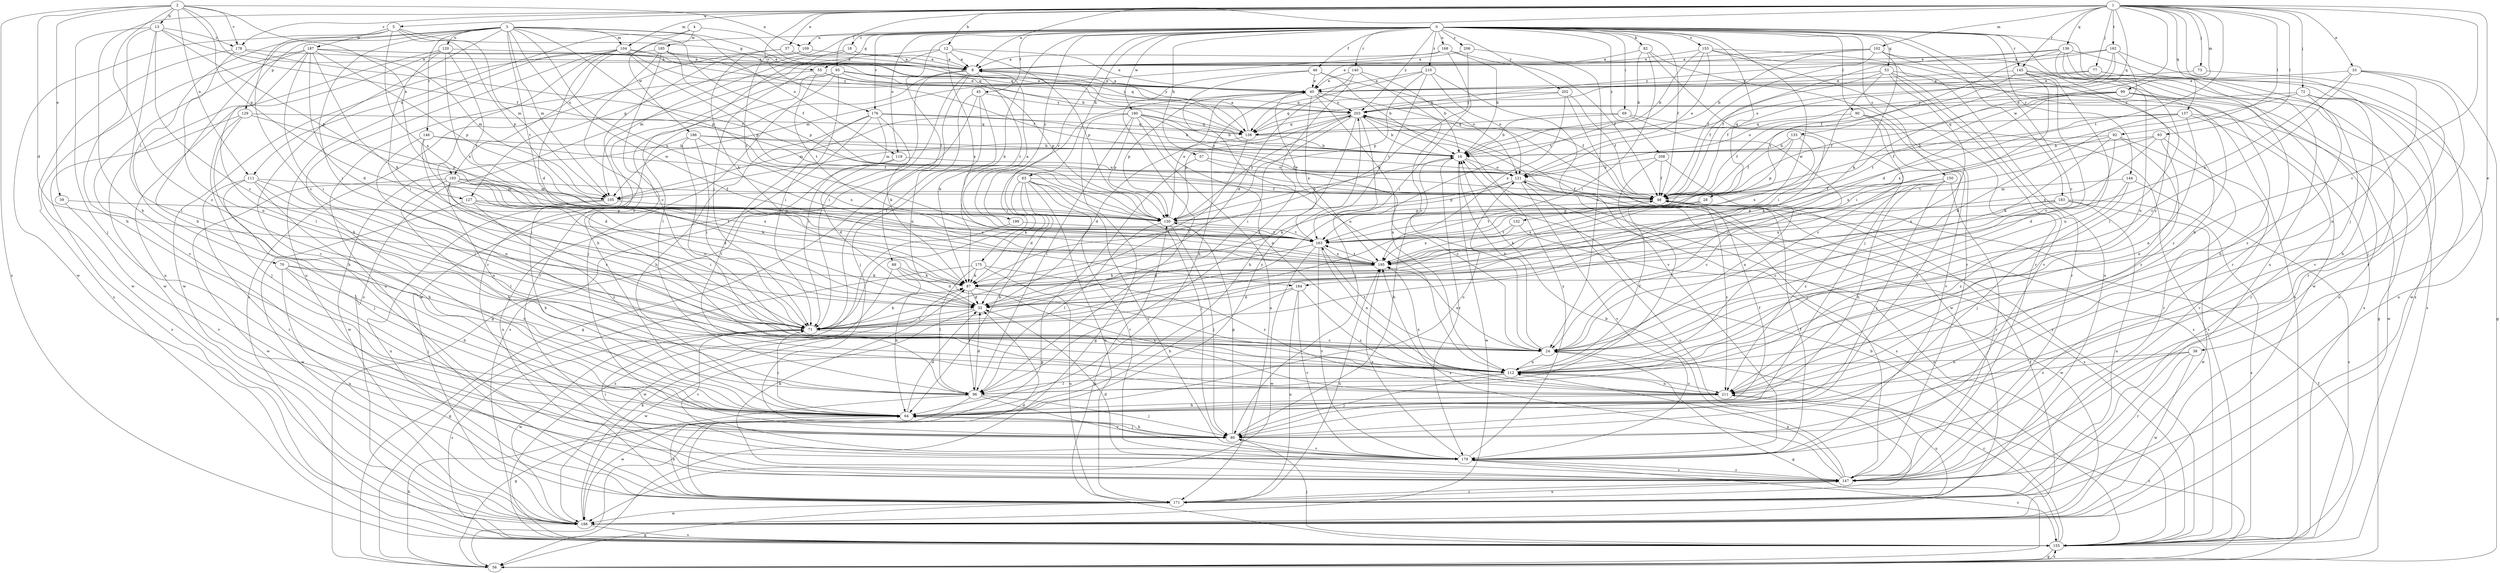 strict digraph  {
0;
1;
2;
3;
4;
5;
8;
12;
13;
16;
18;
24;
28;
32;
33;
37;
38;
39;
40;
45;
46;
48;
53;
55;
56;
57;
63;
64;
69;
70;
71;
72;
73;
77;
80;
82;
87;
88;
90;
92;
93;
95;
96;
99;
102;
104;
105;
109;
111;
112;
119;
120;
121;
127;
129;
130;
132;
133;
136;
137;
138;
140;
144;
145;
146;
147;
150;
153;
155;
162;
163;
168;
171;
175;
176;
178;
179;
180;
183;
184;
185;
186;
187;
188;
193;
195;
199;
202;
203;
206;
208;
210;
211;
0 -> 18  [label=c];
0 -> 24  [label=c];
0 -> 45  [label=f];
0 -> 46  [label=f];
0 -> 48  [label=f];
0 -> 53  [label=g];
0 -> 55  [label=g];
0 -> 57  [label=h];
0 -> 63  [label=h];
0 -> 69  [label=i];
0 -> 82  [label=k];
0 -> 87  [label=k];
0 -> 88  [label=l];
0 -> 90  [label=l];
0 -> 109  [label=n];
0 -> 119  [label=o];
0 -> 127  [label=p];
0 -> 132  [label=q];
0 -> 140  [label=r];
0 -> 144  [label=r];
0 -> 145  [label=r];
0 -> 150  [label=s];
0 -> 153  [label=s];
0 -> 168  [label=u];
0 -> 171  [label=u];
0 -> 175  [label=v];
0 -> 176  [label=v];
0 -> 180  [label=w];
0 -> 183  [label=w];
0 -> 184  [label=w];
0 -> 193  [label=x];
0 -> 199  [label=y];
0 -> 202  [label=y];
0 -> 203  [label=y];
0 -> 206  [label=z];
0 -> 208  [label=z];
0 -> 210  [label=z];
0 -> 211  [label=z];
1 -> 5  [label=a];
1 -> 8  [label=a];
1 -> 12  [label=b];
1 -> 24  [label=c];
1 -> 28  [label=d];
1 -> 33  [label=e];
1 -> 37  [label=e];
1 -> 38  [label=e];
1 -> 64  [label=h];
1 -> 72  [label=j];
1 -> 73  [label=j];
1 -> 77  [label=j];
1 -> 80  [label=j];
1 -> 92  [label=l];
1 -> 93  [label=l];
1 -> 95  [label=l];
1 -> 99  [label=m];
1 -> 102  [label=m];
1 -> 104  [label=m];
1 -> 133  [label=q];
1 -> 136  [label=q];
1 -> 137  [label=q];
1 -> 145  [label=r];
1 -> 162  [label=t];
1 -> 163  [label=t];
1 -> 176  [label=v];
1 -> 178  [label=v];
2 -> 13  [label=b];
2 -> 32  [label=d];
2 -> 39  [label=e];
2 -> 48  [label=f];
2 -> 109  [label=n];
2 -> 111  [label=n];
2 -> 127  [label=p];
2 -> 155  [label=s];
2 -> 178  [label=v];
2 -> 193  [label=x];
2 -> 211  [label=z];
3 -> 48  [label=f];
3 -> 64  [label=h];
3 -> 70  [label=i];
3 -> 71  [label=i];
3 -> 104  [label=m];
3 -> 105  [label=m];
3 -> 119  [label=o];
3 -> 120  [label=o];
3 -> 129  [label=p];
3 -> 130  [label=p];
3 -> 138  [label=q];
3 -> 146  [label=r];
3 -> 147  [label=r];
3 -> 163  [label=t];
3 -> 184  [label=w];
3 -> 195  [label=x];
4 -> 111  [label=n];
4 -> 138  [label=q];
4 -> 185  [label=w];
4 -> 186  [label=w];
5 -> 24  [label=c];
5 -> 55  [label=g];
5 -> 105  [label=m];
5 -> 130  [label=p];
5 -> 187  [label=w];
5 -> 188  [label=w];
5 -> 195  [label=x];
8 -> 40  [label=e];
8 -> 56  [label=g];
8 -> 71  [label=i];
8 -> 112  [label=n];
8 -> 163  [label=t];
8 -> 188  [label=w];
12 -> 8  [label=a];
12 -> 40  [label=e];
12 -> 71  [label=i];
12 -> 130  [label=p];
12 -> 155  [label=s];
12 -> 195  [label=x];
13 -> 24  [label=c];
13 -> 40  [label=e];
13 -> 64  [label=h];
13 -> 80  [label=j];
13 -> 96  [label=l];
13 -> 130  [label=p];
13 -> 178  [label=v];
16 -> 121  [label=o];
16 -> 130  [label=p];
16 -> 155  [label=s];
16 -> 179  [label=v];
16 -> 188  [label=w];
18 -> 8  [label=a];
18 -> 96  [label=l];
18 -> 105  [label=m];
24 -> 16  [label=b];
24 -> 56  [label=g];
24 -> 112  [label=n];
24 -> 163  [label=t];
24 -> 195  [label=x];
28 -> 87  [label=k];
28 -> 130  [label=p];
28 -> 163  [label=t];
28 -> 195  [label=x];
32 -> 71  [label=i];
32 -> 188  [label=w];
33 -> 24  [label=c];
33 -> 40  [label=e];
33 -> 56  [label=g];
33 -> 80  [label=j];
33 -> 112  [label=n];
33 -> 195  [label=x];
37 -> 8  [label=a];
37 -> 87  [label=k];
37 -> 138  [label=q];
37 -> 155  [label=s];
38 -> 112  [label=n];
38 -> 147  [label=r];
38 -> 188  [label=w];
38 -> 211  [label=z];
39 -> 130  [label=p];
39 -> 179  [label=v];
40 -> 8  [label=a];
40 -> 48  [label=f];
40 -> 64  [label=h];
40 -> 71  [label=i];
40 -> 112  [label=n];
40 -> 130  [label=p];
40 -> 195  [label=x];
40 -> 203  [label=y];
45 -> 56  [label=g];
45 -> 71  [label=i];
45 -> 80  [label=j];
45 -> 87  [label=k];
45 -> 203  [label=y];
46 -> 16  [label=b];
46 -> 40  [label=e];
46 -> 96  [label=l];
46 -> 112  [label=n];
46 -> 121  [label=o];
48 -> 130  [label=p];
48 -> 211  [label=z];
53 -> 40  [label=e];
53 -> 48  [label=f];
53 -> 71  [label=i];
53 -> 112  [label=n];
53 -> 147  [label=r];
53 -> 155  [label=s];
53 -> 179  [label=v];
55 -> 40  [label=e];
55 -> 163  [label=t];
55 -> 171  [label=u];
55 -> 203  [label=y];
56 -> 48  [label=f];
56 -> 64  [label=h];
56 -> 155  [label=s];
56 -> 211  [label=z];
57 -> 24  [label=c];
57 -> 56  [label=g];
57 -> 121  [label=o];
63 -> 32  [label=d];
63 -> 48  [label=f];
63 -> 64  [label=h];
63 -> 80  [label=j];
63 -> 87  [label=k];
63 -> 147  [label=r];
63 -> 171  [label=u];
63 -> 179  [label=v];
64 -> 32  [label=d];
64 -> 48  [label=f];
64 -> 71  [label=i];
64 -> 80  [label=j];
64 -> 121  [label=o];
64 -> 203  [label=y];
69 -> 16  [label=b];
69 -> 24  [label=c];
69 -> 138  [label=q];
69 -> 155  [label=s];
70 -> 64  [label=h];
70 -> 80  [label=j];
70 -> 87  [label=k];
70 -> 112  [label=n];
70 -> 171  [label=u];
71 -> 24  [label=c];
71 -> 87  [label=k];
71 -> 155  [label=s];
71 -> 179  [label=v];
71 -> 188  [label=w];
72 -> 64  [label=h];
72 -> 171  [label=u];
72 -> 195  [label=x];
72 -> 203  [label=y];
72 -> 211  [label=z];
73 -> 40  [label=e];
73 -> 179  [label=v];
77 -> 40  [label=e];
77 -> 138  [label=q];
77 -> 147  [label=r];
77 -> 188  [label=w];
80 -> 16  [label=b];
80 -> 64  [label=h];
80 -> 130  [label=p];
80 -> 179  [label=v];
82 -> 8  [label=a];
82 -> 16  [label=b];
82 -> 71  [label=i];
82 -> 80  [label=j];
82 -> 147  [label=r];
87 -> 32  [label=d];
87 -> 96  [label=l];
87 -> 211  [label=z];
88 -> 32  [label=d];
88 -> 64  [label=h];
88 -> 87  [label=k];
88 -> 188  [label=w];
90 -> 24  [label=c];
90 -> 48  [label=f];
90 -> 80  [label=j];
90 -> 138  [label=q];
90 -> 179  [label=v];
92 -> 16  [label=b];
92 -> 32  [label=d];
92 -> 87  [label=k];
92 -> 147  [label=r];
92 -> 195  [label=x];
92 -> 211  [label=z];
93 -> 16  [label=b];
93 -> 112  [label=n];
93 -> 147  [label=r];
93 -> 163  [label=t];
93 -> 195  [label=x];
95 -> 40  [label=e];
95 -> 64  [label=h];
95 -> 71  [label=i];
95 -> 80  [label=j];
95 -> 130  [label=p];
95 -> 147  [label=r];
95 -> 203  [label=y];
96 -> 32  [label=d];
96 -> 56  [label=g];
96 -> 80  [label=j];
96 -> 179  [label=v];
96 -> 188  [label=w];
99 -> 48  [label=f];
99 -> 64  [label=h];
99 -> 121  [label=o];
99 -> 163  [label=t];
99 -> 171  [label=u];
99 -> 203  [label=y];
99 -> 211  [label=z];
102 -> 8  [label=a];
102 -> 16  [label=b];
102 -> 40  [label=e];
102 -> 48  [label=f];
102 -> 64  [label=h];
102 -> 87  [label=k];
102 -> 112  [label=n];
104 -> 8  [label=a];
104 -> 32  [label=d];
104 -> 48  [label=f];
104 -> 64  [label=h];
104 -> 71  [label=i];
104 -> 130  [label=p];
104 -> 188  [label=w];
104 -> 203  [label=y];
105 -> 64  [label=h];
105 -> 171  [label=u];
105 -> 195  [label=x];
109 -> 8  [label=a];
109 -> 147  [label=r];
109 -> 163  [label=t];
111 -> 64  [label=h];
111 -> 71  [label=i];
111 -> 80  [label=j];
111 -> 105  [label=m];
111 -> 112  [label=n];
111 -> 147  [label=r];
112 -> 48  [label=f];
112 -> 80  [label=j];
112 -> 96  [label=l];
112 -> 211  [label=z];
119 -> 32  [label=d];
119 -> 121  [label=o];
119 -> 171  [label=u];
120 -> 8  [label=a];
120 -> 71  [label=i];
120 -> 163  [label=t];
120 -> 171  [label=u];
120 -> 188  [label=w];
120 -> 195  [label=x];
121 -> 48  [label=f];
121 -> 87  [label=k];
121 -> 130  [label=p];
121 -> 155  [label=s];
121 -> 171  [label=u];
121 -> 179  [label=v];
127 -> 71  [label=i];
127 -> 130  [label=p];
127 -> 163  [label=t];
127 -> 188  [label=w];
127 -> 211  [label=z];
129 -> 64  [label=h];
129 -> 80  [label=j];
129 -> 130  [label=p];
129 -> 138  [label=q];
129 -> 155  [label=s];
130 -> 40  [label=e];
130 -> 80  [label=j];
130 -> 96  [label=l];
130 -> 163  [label=t];
130 -> 203  [label=y];
132 -> 163  [label=t];
132 -> 188  [label=w];
132 -> 195  [label=x];
133 -> 16  [label=b];
133 -> 48  [label=f];
133 -> 87  [label=k];
133 -> 130  [label=p];
133 -> 195  [label=x];
136 -> 8  [label=a];
136 -> 48  [label=f];
136 -> 96  [label=l];
136 -> 147  [label=r];
136 -> 155  [label=s];
136 -> 163  [label=t];
136 -> 188  [label=w];
137 -> 32  [label=d];
137 -> 48  [label=f];
137 -> 112  [label=n];
137 -> 138  [label=q];
137 -> 147  [label=r];
137 -> 188  [label=w];
138 -> 8  [label=a];
138 -> 16  [label=b];
138 -> 32  [label=d];
138 -> 71  [label=i];
140 -> 16  [label=b];
140 -> 24  [label=c];
140 -> 32  [label=d];
140 -> 40  [label=e];
140 -> 96  [label=l];
144 -> 80  [label=j];
144 -> 105  [label=m];
144 -> 155  [label=s];
144 -> 211  [label=z];
145 -> 24  [label=c];
145 -> 40  [label=e];
145 -> 48  [label=f];
145 -> 56  [label=g];
145 -> 71  [label=i];
145 -> 112  [label=n];
145 -> 155  [label=s];
146 -> 16  [label=b];
146 -> 32  [label=d];
146 -> 48  [label=f];
146 -> 71  [label=i];
146 -> 112  [label=n];
147 -> 16  [label=b];
147 -> 32  [label=d];
147 -> 87  [label=k];
147 -> 112  [label=n];
147 -> 171  [label=u];
147 -> 179  [label=v];
147 -> 195  [label=x];
150 -> 24  [label=c];
150 -> 48  [label=f];
150 -> 64  [label=h];
150 -> 80  [label=j];
150 -> 147  [label=r];
150 -> 211  [label=z];
153 -> 8  [label=a];
153 -> 16  [label=b];
153 -> 121  [label=o];
153 -> 147  [label=r];
153 -> 155  [label=s];
153 -> 163  [label=t];
153 -> 171  [label=u];
155 -> 16  [label=b];
155 -> 24  [label=c];
155 -> 56  [label=g];
155 -> 80  [label=j];
155 -> 121  [label=o];
155 -> 130  [label=p];
155 -> 203  [label=y];
162 -> 8  [label=a];
162 -> 32  [label=d];
162 -> 48  [label=f];
162 -> 121  [label=o];
162 -> 147  [label=r];
162 -> 203  [label=y];
163 -> 8  [label=a];
163 -> 32  [label=d];
163 -> 40  [label=e];
163 -> 112  [label=n];
163 -> 179  [label=v];
163 -> 188  [label=w];
163 -> 195  [label=x];
168 -> 8  [label=a];
168 -> 16  [label=b];
168 -> 48  [label=f];
168 -> 71  [label=i];
168 -> 105  [label=m];
171 -> 32  [label=d];
171 -> 56  [label=g];
171 -> 64  [label=h];
171 -> 147  [label=r];
171 -> 188  [label=w];
171 -> 195  [label=x];
175 -> 56  [label=g];
175 -> 87  [label=k];
175 -> 96  [label=l];
175 -> 171  [label=u];
175 -> 211  [label=z];
176 -> 16  [label=b];
176 -> 64  [label=h];
176 -> 71  [label=i];
176 -> 87  [label=k];
176 -> 96  [label=l];
176 -> 138  [label=q];
176 -> 155  [label=s];
178 -> 8  [label=a];
178 -> 48  [label=f];
178 -> 112  [label=n];
178 -> 155  [label=s];
179 -> 48  [label=f];
179 -> 71  [label=i];
179 -> 147  [label=r];
179 -> 155  [label=s];
179 -> 195  [label=x];
179 -> 203  [label=y];
180 -> 16  [label=b];
180 -> 56  [label=g];
180 -> 96  [label=l];
180 -> 105  [label=m];
180 -> 112  [label=n];
180 -> 121  [label=o];
180 -> 130  [label=p];
180 -> 138  [label=q];
180 -> 171  [label=u];
183 -> 24  [label=c];
183 -> 130  [label=p];
183 -> 155  [label=s];
183 -> 171  [label=u];
183 -> 188  [label=w];
183 -> 195  [label=x];
184 -> 32  [label=d];
184 -> 64  [label=h];
184 -> 171  [label=u];
184 -> 179  [label=v];
184 -> 211  [label=z];
185 -> 8  [label=a];
185 -> 16  [label=b];
185 -> 24  [label=c];
185 -> 112  [label=n];
185 -> 130  [label=p];
185 -> 171  [label=u];
186 -> 16  [label=b];
186 -> 48  [label=f];
186 -> 71  [label=i];
186 -> 112  [label=n];
186 -> 188  [label=w];
186 -> 195  [label=x];
187 -> 8  [label=a];
187 -> 32  [label=d];
187 -> 40  [label=e];
187 -> 71  [label=i];
187 -> 87  [label=k];
187 -> 96  [label=l];
187 -> 105  [label=m];
187 -> 130  [label=p];
187 -> 179  [label=v];
187 -> 188  [label=w];
188 -> 48  [label=f];
188 -> 87  [label=k];
188 -> 155  [label=s];
193 -> 24  [label=c];
193 -> 32  [label=d];
193 -> 48  [label=f];
193 -> 64  [label=h];
193 -> 87  [label=k];
193 -> 96  [label=l];
193 -> 105  [label=m];
193 -> 188  [label=w];
193 -> 195  [label=x];
195 -> 87  [label=k];
195 -> 163  [label=t];
199 -> 155  [label=s];
199 -> 163  [label=t];
202 -> 48  [label=f];
202 -> 138  [label=q];
202 -> 188  [label=w];
202 -> 195  [label=x];
202 -> 203  [label=y];
203 -> 16  [label=b];
203 -> 64  [label=h];
203 -> 71  [label=i];
203 -> 80  [label=j];
203 -> 105  [label=m];
203 -> 130  [label=p];
203 -> 138  [label=q];
203 -> 147  [label=r];
203 -> 155  [label=s];
206 -> 8  [label=a];
206 -> 24  [label=c];
206 -> 87  [label=k];
208 -> 48  [label=f];
208 -> 96  [label=l];
208 -> 112  [label=n];
208 -> 121  [label=o];
210 -> 40  [label=e];
210 -> 121  [label=o];
210 -> 130  [label=p];
210 -> 138  [label=q];
210 -> 163  [label=t];
210 -> 179  [label=v];
211 -> 64  [label=h];
211 -> 112  [label=n];
211 -> 171  [label=u];
211 -> 195  [label=x];
}
